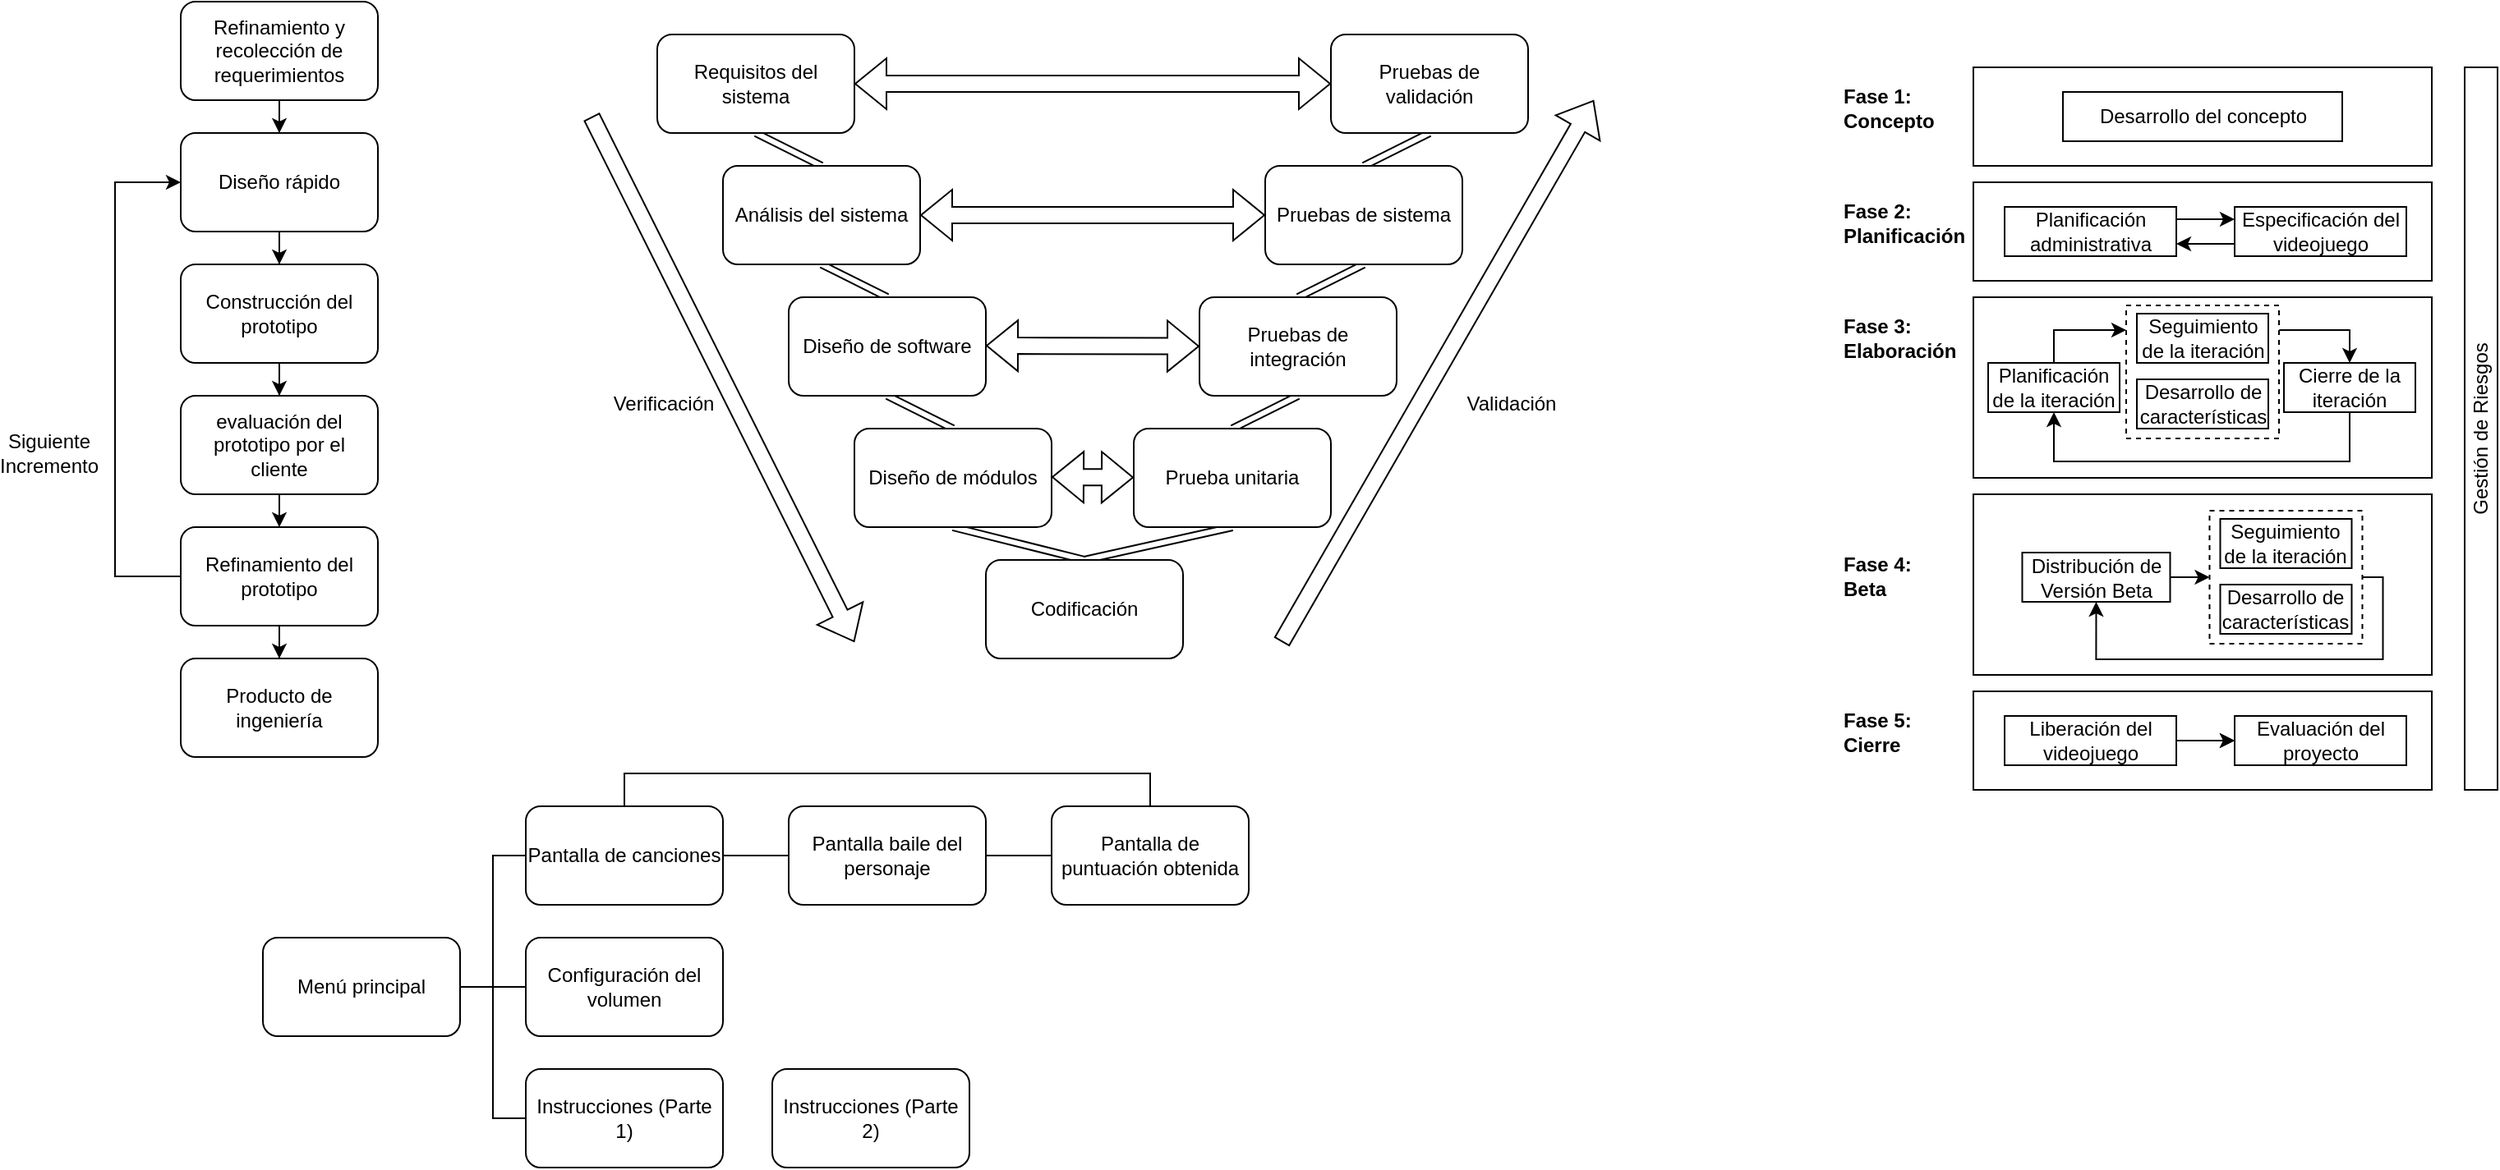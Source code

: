 <mxfile version="20.2.3" type="github">
  <diagram id="AxCxbLC-Ea25Rph6K4ID" name="Page-1">
    <mxGraphModel dx="825" dy="516" grid="1" gridSize="10" guides="1" tooltips="1" connect="1" arrows="1" fold="1" page="1" pageScale="1" pageWidth="827" pageHeight="1169" math="0" shadow="0">
      <root>
        <mxCell id="0" />
        <mxCell id="1" parent="0" />
        <mxCell id="DNy3k772g0ASiSFVBkv8-5" style="edgeStyle=orthogonalEdgeStyle;rounded=0;orthogonalLoop=1;jettySize=auto;html=1;" parent="1" source="DNy3k772g0ASiSFVBkv8-1" target="DNy3k772g0ASiSFVBkv8-2" edge="1">
          <mxGeometry relative="1" as="geometry" />
        </mxCell>
        <mxCell id="DNy3k772g0ASiSFVBkv8-1" value="Refinamiento y recolección de requerimientos" style="rounded=1;whiteSpace=wrap;html=1;" parent="1" vertex="1">
          <mxGeometry x="150" y="120" width="120" height="60" as="geometry" />
        </mxCell>
        <mxCell id="DNy3k772g0ASiSFVBkv8-7" value="" style="edgeStyle=orthogonalEdgeStyle;rounded=0;orthogonalLoop=1;jettySize=auto;html=1;" parent="1" source="DNy3k772g0ASiSFVBkv8-2" target="DNy3k772g0ASiSFVBkv8-6" edge="1">
          <mxGeometry relative="1" as="geometry" />
        </mxCell>
        <mxCell id="DNy3k772g0ASiSFVBkv8-2" value="Diseño rápido" style="rounded=1;whiteSpace=wrap;html=1;" parent="1" vertex="1">
          <mxGeometry x="150" y="200" width="120" height="60" as="geometry" />
        </mxCell>
        <mxCell id="DNy3k772g0ASiSFVBkv8-9" value="" style="edgeStyle=orthogonalEdgeStyle;rounded=0;orthogonalLoop=1;jettySize=auto;html=1;" parent="1" source="DNy3k772g0ASiSFVBkv8-6" target="DNy3k772g0ASiSFVBkv8-8" edge="1">
          <mxGeometry relative="1" as="geometry" />
        </mxCell>
        <mxCell id="DNy3k772g0ASiSFVBkv8-6" value="Construcción del prototipo" style="rounded=1;whiteSpace=wrap;html=1;" parent="1" vertex="1">
          <mxGeometry x="150" y="280" width="120" height="60" as="geometry" />
        </mxCell>
        <mxCell id="DNy3k772g0ASiSFVBkv8-11" value="" style="edgeStyle=orthogonalEdgeStyle;rounded=0;orthogonalLoop=1;jettySize=auto;html=1;" parent="1" source="DNy3k772g0ASiSFVBkv8-8" target="DNy3k772g0ASiSFVBkv8-10" edge="1">
          <mxGeometry relative="1" as="geometry" />
        </mxCell>
        <mxCell id="DNy3k772g0ASiSFVBkv8-8" value="evaluación del prototipo por el cliente" style="rounded=1;whiteSpace=wrap;html=1;" parent="1" vertex="1">
          <mxGeometry x="150" y="360" width="120" height="60" as="geometry" />
        </mxCell>
        <mxCell id="DNy3k772g0ASiSFVBkv8-12" style="edgeStyle=orthogonalEdgeStyle;rounded=0;orthogonalLoop=1;jettySize=auto;html=1;entryX=0;entryY=0.5;entryDx=0;entryDy=0;" parent="1" source="DNy3k772g0ASiSFVBkv8-10" target="DNy3k772g0ASiSFVBkv8-2" edge="1">
          <mxGeometry relative="1" as="geometry">
            <Array as="points">
              <mxPoint x="110" y="470" />
              <mxPoint x="110" y="230" />
            </Array>
          </mxGeometry>
        </mxCell>
        <mxCell id="DNy3k772g0ASiSFVBkv8-14" value="" style="edgeStyle=orthogonalEdgeStyle;rounded=0;orthogonalLoop=1;jettySize=auto;html=1;" parent="1" source="DNy3k772g0ASiSFVBkv8-10" target="DNy3k772g0ASiSFVBkv8-13" edge="1">
          <mxGeometry relative="1" as="geometry" />
        </mxCell>
        <mxCell id="DNy3k772g0ASiSFVBkv8-10" value="Refinamiento del prototipo" style="rounded=1;whiteSpace=wrap;html=1;" parent="1" vertex="1">
          <mxGeometry x="150" y="440" width="120" height="60" as="geometry" />
        </mxCell>
        <mxCell id="DNy3k772g0ASiSFVBkv8-13" value="Producto de ingeniería" style="rounded=1;whiteSpace=wrap;html=1;" parent="1" vertex="1">
          <mxGeometry x="150" y="520" width="120" height="60" as="geometry" />
        </mxCell>
        <mxCell id="DNy3k772g0ASiSFVBkv8-15" value="Siguiente&lt;br&gt;Incremento" style="text;html=1;strokeColor=none;fillColor=none;align=center;verticalAlign=middle;whiteSpace=wrap;rounded=0;" parent="1" vertex="1">
          <mxGeometry x="40" y="380" width="60" height="30" as="geometry" />
        </mxCell>
        <mxCell id="DNy3k772g0ASiSFVBkv8-29" style="edgeStyle=none;shape=link;rounded=0;orthogonalLoop=1;jettySize=auto;html=1;exitX=0.5;exitY=1;exitDx=0;exitDy=0;entryX=0.5;entryY=0;entryDx=0;entryDy=0;" parent="1" source="DNy3k772g0ASiSFVBkv8-17" target="DNy3k772g0ASiSFVBkv8-18" edge="1">
          <mxGeometry relative="1" as="geometry" />
        </mxCell>
        <mxCell id="DNy3k772g0ASiSFVBkv8-17" value="Requisitos del sistema" style="rounded=1;whiteSpace=wrap;html=1;" parent="1" vertex="1">
          <mxGeometry x="440" y="140" width="120" height="60" as="geometry" />
        </mxCell>
        <mxCell id="DNy3k772g0ASiSFVBkv8-30" style="edgeStyle=none;shape=link;rounded=0;orthogonalLoop=1;jettySize=auto;html=1;exitX=0.5;exitY=1;exitDx=0;exitDy=0;entryX=0.5;entryY=0;entryDx=0;entryDy=0;" parent="1" source="DNy3k772g0ASiSFVBkv8-18" target="DNy3k772g0ASiSFVBkv8-19" edge="1">
          <mxGeometry relative="1" as="geometry" />
        </mxCell>
        <mxCell id="DNy3k772g0ASiSFVBkv8-18" value="Análisis del sistema" style="rounded=1;whiteSpace=wrap;html=1;" parent="1" vertex="1">
          <mxGeometry x="480" y="220" width="120" height="60" as="geometry" />
        </mxCell>
        <mxCell id="DNy3k772g0ASiSFVBkv8-31" style="edgeStyle=none;shape=link;rounded=0;orthogonalLoop=1;jettySize=auto;html=1;exitX=0.5;exitY=1;exitDx=0;exitDy=0;entryX=0.5;entryY=0;entryDx=0;entryDy=0;" parent="1" source="DNy3k772g0ASiSFVBkv8-19" target="DNy3k772g0ASiSFVBkv8-20" edge="1">
          <mxGeometry relative="1" as="geometry" />
        </mxCell>
        <mxCell id="DNy3k772g0ASiSFVBkv8-19" value="Diseño de software" style="rounded=1;whiteSpace=wrap;html=1;" parent="1" vertex="1">
          <mxGeometry x="520" y="300" width="120" height="60" as="geometry" />
        </mxCell>
        <mxCell id="DNy3k772g0ASiSFVBkv8-32" style="edgeStyle=none;shape=link;rounded=0;orthogonalLoop=1;jettySize=auto;html=1;exitX=0.5;exitY=1;exitDx=0;exitDy=0;entryX=0.5;entryY=0;entryDx=0;entryDy=0;" parent="1" source="DNy3k772g0ASiSFVBkv8-20" target="DNy3k772g0ASiSFVBkv8-21" edge="1">
          <mxGeometry relative="1" as="geometry" />
        </mxCell>
        <mxCell id="DNy3k772g0ASiSFVBkv8-20" value="Diseño de módulos" style="rounded=1;whiteSpace=wrap;html=1;" parent="1" vertex="1">
          <mxGeometry x="560" y="380" width="120" height="60" as="geometry" />
        </mxCell>
        <mxCell id="DNy3k772g0ASiSFVBkv8-33" style="edgeStyle=none;shape=link;rounded=0;orthogonalLoop=1;jettySize=auto;html=1;exitX=0.5;exitY=0;exitDx=0;exitDy=0;entryX=0.5;entryY=1;entryDx=0;entryDy=0;" parent="1" source="DNy3k772g0ASiSFVBkv8-21" target="DNy3k772g0ASiSFVBkv8-22" edge="1">
          <mxGeometry relative="1" as="geometry" />
        </mxCell>
        <mxCell id="DNy3k772g0ASiSFVBkv8-21" value="Codificación" style="rounded=1;whiteSpace=wrap;html=1;" parent="1" vertex="1">
          <mxGeometry x="640" y="460" width="120" height="60" as="geometry" />
        </mxCell>
        <mxCell id="DNy3k772g0ASiSFVBkv8-34" style="edgeStyle=none;shape=link;rounded=0;orthogonalLoop=1;jettySize=auto;html=1;exitX=0.5;exitY=0;exitDx=0;exitDy=0;entryX=0.5;entryY=1;entryDx=0;entryDy=0;" parent="1" source="DNy3k772g0ASiSFVBkv8-22" target="DNy3k772g0ASiSFVBkv8-23" edge="1">
          <mxGeometry relative="1" as="geometry" />
        </mxCell>
        <mxCell id="DNy3k772g0ASiSFVBkv8-22" value="Prueba unitaria" style="rounded=1;whiteSpace=wrap;html=1;" parent="1" vertex="1">
          <mxGeometry x="730" y="380" width="120" height="60" as="geometry" />
        </mxCell>
        <mxCell id="DNy3k772g0ASiSFVBkv8-35" style="edgeStyle=none;shape=link;rounded=0;orthogonalLoop=1;jettySize=auto;html=1;exitX=0.5;exitY=0;exitDx=0;exitDy=0;entryX=0.5;entryY=1;entryDx=0;entryDy=0;" parent="1" source="DNy3k772g0ASiSFVBkv8-23" target="DNy3k772g0ASiSFVBkv8-24" edge="1">
          <mxGeometry relative="1" as="geometry" />
        </mxCell>
        <mxCell id="DNy3k772g0ASiSFVBkv8-23" value="Pruebas de integración" style="rounded=1;whiteSpace=wrap;html=1;" parent="1" vertex="1">
          <mxGeometry x="770" y="300" width="120" height="60" as="geometry" />
        </mxCell>
        <mxCell id="DNy3k772g0ASiSFVBkv8-36" style="edgeStyle=none;shape=link;rounded=0;orthogonalLoop=1;jettySize=auto;html=1;exitX=0.5;exitY=0;exitDx=0;exitDy=0;entryX=0.5;entryY=1;entryDx=0;entryDy=0;" parent="1" source="DNy3k772g0ASiSFVBkv8-24" target="DNy3k772g0ASiSFVBkv8-25" edge="1">
          <mxGeometry relative="1" as="geometry" />
        </mxCell>
        <mxCell id="DNy3k772g0ASiSFVBkv8-24" value="Pruebas de sistema" style="rounded=1;whiteSpace=wrap;html=1;" parent="1" vertex="1">
          <mxGeometry x="810" y="220" width="120" height="60" as="geometry" />
        </mxCell>
        <mxCell id="DNy3k772g0ASiSFVBkv8-25" value="Pruebas de validación" style="rounded=1;whiteSpace=wrap;html=1;" parent="1" vertex="1">
          <mxGeometry x="850" y="140" width="120" height="60" as="geometry" />
        </mxCell>
        <mxCell id="DNy3k772g0ASiSFVBkv8-40" value="" style="shape=flexArrow;endArrow=classic;startArrow=classic;html=1;rounded=0;entryX=0;entryY=0.5;entryDx=0;entryDy=0;exitX=1;exitY=0.5;exitDx=0;exitDy=0;" parent="1" source="DNy3k772g0ASiSFVBkv8-17" target="DNy3k772g0ASiSFVBkv8-25" edge="1">
          <mxGeometry width="100" height="100" relative="1" as="geometry">
            <mxPoint x="630" y="210" as="sourcePoint" />
            <mxPoint x="730" y="110" as="targetPoint" />
          </mxGeometry>
        </mxCell>
        <mxCell id="DNy3k772g0ASiSFVBkv8-41" value="" style="shape=flexArrow;endArrow=classic;startArrow=classic;html=1;rounded=0;exitX=1;exitY=0.5;exitDx=0;exitDy=0;" parent="1" source="DNy3k772g0ASiSFVBkv8-18" target="DNy3k772g0ASiSFVBkv8-24" edge="1">
          <mxGeometry width="100" height="100" relative="1" as="geometry">
            <mxPoint x="650" y="249.5" as="sourcePoint" />
            <mxPoint x="800" y="250" as="targetPoint" />
          </mxGeometry>
        </mxCell>
        <mxCell id="DNy3k772g0ASiSFVBkv8-42" value="" style="shape=flexArrow;endArrow=classic;startArrow=classic;html=1;rounded=0;exitX=1;exitY=0.5;exitDx=0;exitDy=0;" parent="1" target="DNy3k772g0ASiSFVBkv8-23" edge="1">
          <mxGeometry width="100" height="100" relative="1" as="geometry">
            <mxPoint x="640" y="329.5" as="sourcePoint" />
            <mxPoint x="760" y="330" as="targetPoint" />
          </mxGeometry>
        </mxCell>
        <mxCell id="DNy3k772g0ASiSFVBkv8-43" value="" style="shape=flexArrow;endArrow=classic;startArrow=classic;html=1;rounded=0;exitX=1;exitY=0.5;exitDx=0;exitDy=0;" parent="1" target="DNy3k772g0ASiSFVBkv8-22" edge="1">
          <mxGeometry width="100" height="100" relative="1" as="geometry">
            <mxPoint x="680" y="409.5" as="sourcePoint" />
            <mxPoint x="730" y="410" as="targetPoint" />
          </mxGeometry>
        </mxCell>
        <mxCell id="DNy3k772g0ASiSFVBkv8-44" value="" style="shape=flexArrow;endArrow=classic;html=1;rounded=0;" parent="1" edge="1">
          <mxGeometry width="50" height="50" relative="1" as="geometry">
            <mxPoint x="400" y="190" as="sourcePoint" />
            <mxPoint x="560" y="510" as="targetPoint" />
          </mxGeometry>
        </mxCell>
        <mxCell id="DNy3k772g0ASiSFVBkv8-45" value="" style="shape=flexArrow;endArrow=classic;html=1;rounded=0;" parent="1" edge="1">
          <mxGeometry width="50" height="50" relative="1" as="geometry">
            <mxPoint x="820" y="510" as="sourcePoint" />
            <mxPoint x="1010" y="180" as="targetPoint" />
          </mxGeometry>
        </mxCell>
        <mxCell id="DNy3k772g0ASiSFVBkv8-46" value="Verificación" style="text;html=1;strokeColor=none;fillColor=none;align=center;verticalAlign=middle;whiteSpace=wrap;rounded=0;" parent="1" vertex="1">
          <mxGeometry x="414" y="350" width="60" height="30" as="geometry" />
        </mxCell>
        <mxCell id="DNy3k772g0ASiSFVBkv8-47" value="Validación" style="text;html=1;strokeColor=none;fillColor=none;align=center;verticalAlign=middle;whiteSpace=wrap;rounded=0;" parent="1" vertex="1">
          <mxGeometry x="930" y="350" width="60" height="30" as="geometry" />
        </mxCell>
        <mxCell id="hIoY1X2tBjPMkqKbFY_H-1" value="" style="rounded=0;whiteSpace=wrap;html=1;" vertex="1" parent="1">
          <mxGeometry x="1241" y="160" width="279" height="60" as="geometry" />
        </mxCell>
        <mxCell id="hIoY1X2tBjPMkqKbFY_H-2" value="Desarrollo del concepto" style="rounded=0;whiteSpace=wrap;html=1;" vertex="1" parent="1">
          <mxGeometry x="1295.5" y="175" width="170" height="30" as="geometry" />
        </mxCell>
        <mxCell id="hIoY1X2tBjPMkqKbFY_H-3" value="&lt;b&gt;Fase 1:&lt;br&gt;Concepto&lt;br&gt;&lt;/b&gt;" style="text;html=1;strokeColor=none;fillColor=none;align=left;verticalAlign=middle;whiteSpace=wrap;rounded=0;" vertex="1" parent="1">
          <mxGeometry x="1160" y="170" width="60" height="30" as="geometry" />
        </mxCell>
        <mxCell id="hIoY1X2tBjPMkqKbFY_H-4" value="" style="rounded=0;whiteSpace=wrap;html=1;" vertex="1" parent="1">
          <mxGeometry x="1241" y="230" width="279" height="60" as="geometry" />
        </mxCell>
        <mxCell id="hIoY1X2tBjPMkqKbFY_H-32" style="edgeStyle=orthogonalEdgeStyle;rounded=0;orthogonalLoop=1;jettySize=auto;html=1;exitX=1;exitY=0.25;exitDx=0;exitDy=0;entryX=0;entryY=0.25;entryDx=0;entryDy=0;" edge="1" parent="1" source="hIoY1X2tBjPMkqKbFY_H-5" target="hIoY1X2tBjPMkqKbFY_H-7">
          <mxGeometry relative="1" as="geometry" />
        </mxCell>
        <mxCell id="hIoY1X2tBjPMkqKbFY_H-5" value="Planificación administrativa" style="rounded=0;whiteSpace=wrap;html=1;" vertex="1" parent="1">
          <mxGeometry x="1260" y="245" width="104.5" height="30" as="geometry" />
        </mxCell>
        <mxCell id="hIoY1X2tBjPMkqKbFY_H-6" value="&lt;b&gt;Fase 2:&lt;br&gt;Planificación&lt;br&gt;&lt;/b&gt;" style="text;html=1;strokeColor=none;fillColor=none;align=left;verticalAlign=middle;whiteSpace=wrap;rounded=0;" vertex="1" parent="1">
          <mxGeometry x="1160" y="240" width="80" height="30" as="geometry" />
        </mxCell>
        <mxCell id="hIoY1X2tBjPMkqKbFY_H-33" style="edgeStyle=orthogonalEdgeStyle;rounded=0;orthogonalLoop=1;jettySize=auto;html=1;entryX=1;entryY=0.75;entryDx=0;entryDy=0;exitX=0;exitY=0.75;exitDx=0;exitDy=0;" edge="1" parent="1" source="hIoY1X2tBjPMkqKbFY_H-7" target="hIoY1X2tBjPMkqKbFY_H-5">
          <mxGeometry relative="1" as="geometry" />
        </mxCell>
        <mxCell id="hIoY1X2tBjPMkqKbFY_H-7" value="Especificación del videojuego" style="rounded=0;whiteSpace=wrap;html=1;" vertex="1" parent="1">
          <mxGeometry x="1400" y="245" width="104.5" height="30" as="geometry" />
        </mxCell>
        <mxCell id="hIoY1X2tBjPMkqKbFY_H-8" value="" style="rounded=0;whiteSpace=wrap;html=1;" vertex="1" parent="1">
          <mxGeometry x="1241" y="300" width="279" height="110" as="geometry" />
        </mxCell>
        <mxCell id="hIoY1X2tBjPMkqKbFY_H-17" style="edgeStyle=orthogonalEdgeStyle;rounded=0;orthogonalLoop=1;jettySize=auto;html=1;" edge="1" parent="1" source="hIoY1X2tBjPMkqKbFY_H-9" target="hIoY1X2tBjPMkqKbFY_H-15">
          <mxGeometry relative="1" as="geometry">
            <mxPoint x="1320" y="320" as="targetPoint" />
            <Array as="points">
              <mxPoint x="1290" y="320" />
            </Array>
          </mxGeometry>
        </mxCell>
        <mxCell id="hIoY1X2tBjPMkqKbFY_H-9" value="Planificación de la iteración" style="rounded=0;whiteSpace=wrap;html=1;" vertex="1" parent="1">
          <mxGeometry x="1250" y="340" width="80" height="30" as="geometry" />
        </mxCell>
        <mxCell id="hIoY1X2tBjPMkqKbFY_H-10" value="&lt;b&gt;Fase 3:&lt;br&gt;Elaboración&lt;br&gt;&lt;/b&gt;" style="text;html=1;strokeColor=none;fillColor=none;align=left;verticalAlign=middle;whiteSpace=wrap;rounded=0;" vertex="1" parent="1">
          <mxGeometry x="1160" y="310" width="80" height="30" as="geometry" />
        </mxCell>
        <mxCell id="hIoY1X2tBjPMkqKbFY_H-19" style="edgeStyle=orthogonalEdgeStyle;rounded=0;orthogonalLoop=1;jettySize=auto;html=1;entryX=0.5;entryY=1;entryDx=0;entryDy=0;" edge="1" parent="1" source="hIoY1X2tBjPMkqKbFY_H-11" target="hIoY1X2tBjPMkqKbFY_H-9">
          <mxGeometry relative="1" as="geometry">
            <Array as="points">
              <mxPoint x="1470" y="400" />
              <mxPoint x="1290" y="400" />
            </Array>
          </mxGeometry>
        </mxCell>
        <mxCell id="hIoY1X2tBjPMkqKbFY_H-11" value="Cierre de la iteración" style="rounded=0;whiteSpace=wrap;html=1;" vertex="1" parent="1">
          <mxGeometry x="1430" y="340" width="80" height="30" as="geometry" />
        </mxCell>
        <mxCell id="hIoY1X2tBjPMkqKbFY_H-12" value="Seguimiento de la iteración" style="rounded=0;whiteSpace=wrap;html=1;" vertex="1" parent="1">
          <mxGeometry x="1340.5" y="310" width="80" height="30" as="geometry" />
        </mxCell>
        <mxCell id="hIoY1X2tBjPMkqKbFY_H-13" value="Desarrollo de características" style="rounded=0;whiteSpace=wrap;html=1;" vertex="1" parent="1">
          <mxGeometry x="1340.5" y="350" width="80" height="30" as="geometry" />
        </mxCell>
        <mxCell id="hIoY1X2tBjPMkqKbFY_H-18" style="edgeStyle=orthogonalEdgeStyle;rounded=0;orthogonalLoop=1;jettySize=auto;html=1;exitX=1.001;exitY=0.185;exitDx=0;exitDy=0;entryX=0.5;entryY=0;entryDx=0;entryDy=0;exitPerimeter=0;" edge="1" parent="1" source="hIoY1X2tBjPMkqKbFY_H-15" target="hIoY1X2tBjPMkqKbFY_H-11">
          <mxGeometry relative="1" as="geometry">
            <Array as="points">
              <mxPoint x="1470" y="320" />
            </Array>
          </mxGeometry>
        </mxCell>
        <mxCell id="hIoY1X2tBjPMkqKbFY_H-15" value="" style="rounded=0;whiteSpace=wrap;html=1;fillColor=none;dashed=1;" vertex="1" parent="1">
          <mxGeometry x="1334" y="305" width="93" height="81" as="geometry" />
        </mxCell>
        <mxCell id="hIoY1X2tBjPMkqKbFY_H-20" value="" style="rounded=0;whiteSpace=wrap;html=1;" vertex="1" parent="1">
          <mxGeometry x="1241" y="420" width="279" height="110" as="geometry" />
        </mxCell>
        <mxCell id="hIoY1X2tBjPMkqKbFY_H-30" style="edgeStyle=orthogonalEdgeStyle;rounded=0;orthogonalLoop=1;jettySize=auto;html=1;" edge="1" parent="1" source="hIoY1X2tBjPMkqKbFY_H-22" target="hIoY1X2tBjPMkqKbFY_H-29">
          <mxGeometry relative="1" as="geometry" />
        </mxCell>
        <mxCell id="hIoY1X2tBjPMkqKbFY_H-22" value="Distribución de Versión Beta" style="rounded=0;whiteSpace=wrap;html=1;" vertex="1" parent="1">
          <mxGeometry x="1270.74" y="455.5" width="90" height="30" as="geometry" />
        </mxCell>
        <mxCell id="hIoY1X2tBjPMkqKbFY_H-23" value="&lt;b&gt;Fase 4:&lt;br&gt;Beta&lt;br&gt;&lt;/b&gt;" style="text;html=1;strokeColor=none;fillColor=none;align=left;verticalAlign=middle;whiteSpace=wrap;rounded=0;" vertex="1" parent="1">
          <mxGeometry x="1160" y="455" width="80" height="30" as="geometry" />
        </mxCell>
        <mxCell id="hIoY1X2tBjPMkqKbFY_H-26" value="Seguimiento de la iteración" style="rounded=0;whiteSpace=wrap;html=1;" vertex="1" parent="1">
          <mxGeometry x="1391.24" y="435" width="80" height="30" as="geometry" />
        </mxCell>
        <mxCell id="hIoY1X2tBjPMkqKbFY_H-27" value="Desarrollo de características" style="rounded=0;whiteSpace=wrap;html=1;" vertex="1" parent="1">
          <mxGeometry x="1391.24" y="475" width="80" height="30" as="geometry" />
        </mxCell>
        <mxCell id="hIoY1X2tBjPMkqKbFY_H-31" style="edgeStyle=orthogonalEdgeStyle;rounded=0;orthogonalLoop=1;jettySize=auto;html=1;entryX=0.5;entryY=1;entryDx=0;entryDy=0;" edge="1" parent="1" source="hIoY1X2tBjPMkqKbFY_H-29" target="hIoY1X2tBjPMkqKbFY_H-22">
          <mxGeometry relative="1" as="geometry">
            <Array as="points">
              <mxPoint x="1490.24" y="470.5" />
              <mxPoint x="1490.24" y="520.5" />
              <mxPoint x="1316.24" y="520.5" />
            </Array>
          </mxGeometry>
        </mxCell>
        <mxCell id="hIoY1X2tBjPMkqKbFY_H-29" value="" style="rounded=0;whiteSpace=wrap;html=1;fillColor=none;dashed=1;" vertex="1" parent="1">
          <mxGeometry x="1384.74" y="430" width="93" height="81" as="geometry" />
        </mxCell>
        <mxCell id="hIoY1X2tBjPMkqKbFY_H-34" value="" style="rounded=0;whiteSpace=wrap;html=1;" vertex="1" parent="1">
          <mxGeometry x="1241" y="540" width="279" height="60" as="geometry" />
        </mxCell>
        <mxCell id="hIoY1X2tBjPMkqKbFY_H-40" value="" style="edgeStyle=orthogonalEdgeStyle;rounded=0;orthogonalLoop=1;jettySize=auto;html=1;" edge="1" parent="1" source="hIoY1X2tBjPMkqKbFY_H-36" target="hIoY1X2tBjPMkqKbFY_H-39">
          <mxGeometry relative="1" as="geometry" />
        </mxCell>
        <mxCell id="hIoY1X2tBjPMkqKbFY_H-41" style="edgeStyle=orthogonalEdgeStyle;rounded=0;orthogonalLoop=1;jettySize=auto;html=1;entryX=0;entryY=0.5;entryDx=0;entryDy=0;" edge="1" parent="1" source="hIoY1X2tBjPMkqKbFY_H-36" target="hIoY1X2tBjPMkqKbFY_H-39">
          <mxGeometry relative="1" as="geometry" />
        </mxCell>
        <mxCell id="hIoY1X2tBjPMkqKbFY_H-36" value="Liberación del videojuego" style="rounded=0;whiteSpace=wrap;html=1;" vertex="1" parent="1">
          <mxGeometry x="1260" y="555" width="104.5" height="30" as="geometry" />
        </mxCell>
        <mxCell id="hIoY1X2tBjPMkqKbFY_H-37" value="&lt;b&gt;Fase 5:&lt;br&gt;Cierre&lt;br&gt;&lt;/b&gt;" style="text;html=1;strokeColor=none;fillColor=none;align=left;verticalAlign=middle;whiteSpace=wrap;rounded=0;" vertex="1" parent="1">
          <mxGeometry x="1160" y="550" width="80" height="30" as="geometry" />
        </mxCell>
        <mxCell id="hIoY1X2tBjPMkqKbFY_H-39" value="Evaluación del proyecto" style="rounded=0;whiteSpace=wrap;html=1;" vertex="1" parent="1">
          <mxGeometry x="1400" y="555" width="104.5" height="30" as="geometry" />
        </mxCell>
        <mxCell id="hIoY1X2tBjPMkqKbFY_H-42" value="Gestión de Riesgos" style="rounded=0;whiteSpace=wrap;html=1;fillColor=none;horizontal=0;verticalAlign=middle;textDirection=rtl;direction=east;flipH=1;flipV=1;" vertex="1" parent="1">
          <mxGeometry x="1540" y="160" width="20" height="440" as="geometry" />
        </mxCell>
        <mxCell id="hIoY1X2tBjPMkqKbFY_H-47" style="edgeStyle=orthogonalEdgeStyle;rounded=0;orthogonalLoop=1;jettySize=auto;html=1;entryX=0;entryY=0.5;entryDx=0;entryDy=0;endArrow=none;endFill=0;" edge="1" parent="1" source="hIoY1X2tBjPMkqKbFY_H-43" target="hIoY1X2tBjPMkqKbFY_H-44">
          <mxGeometry relative="1" as="geometry" />
        </mxCell>
        <mxCell id="hIoY1X2tBjPMkqKbFY_H-48" style="edgeStyle=orthogonalEdgeStyle;rounded=0;orthogonalLoop=1;jettySize=auto;html=1;exitX=1;exitY=0.5;exitDx=0;exitDy=0;endArrow=none;endFill=0;" edge="1" parent="1" source="hIoY1X2tBjPMkqKbFY_H-43" target="hIoY1X2tBjPMkqKbFY_H-45">
          <mxGeometry relative="1" as="geometry" />
        </mxCell>
        <mxCell id="hIoY1X2tBjPMkqKbFY_H-49" style="edgeStyle=orthogonalEdgeStyle;rounded=0;orthogonalLoop=1;jettySize=auto;html=1;exitX=1;exitY=0.5;exitDx=0;exitDy=0;entryX=0;entryY=0.5;entryDx=0;entryDy=0;endArrow=none;endFill=0;" edge="1" parent="1" source="hIoY1X2tBjPMkqKbFY_H-43" target="hIoY1X2tBjPMkqKbFY_H-46">
          <mxGeometry relative="1" as="geometry" />
        </mxCell>
        <mxCell id="hIoY1X2tBjPMkqKbFY_H-43" value="Menú principal" style="rounded=1;whiteSpace=wrap;html=1;fillColor=none;" vertex="1" parent="1">
          <mxGeometry x="200" y="690" width="120" height="60" as="geometry" />
        </mxCell>
        <mxCell id="hIoY1X2tBjPMkqKbFY_H-52" style="edgeStyle=orthogonalEdgeStyle;rounded=0;orthogonalLoop=1;jettySize=auto;html=1;exitX=1;exitY=0.5;exitDx=0;exitDy=0;entryX=0;entryY=0.5;entryDx=0;entryDy=0;endArrow=none;endFill=0;" edge="1" parent="1" source="hIoY1X2tBjPMkqKbFY_H-44" target="hIoY1X2tBjPMkqKbFY_H-51">
          <mxGeometry relative="1" as="geometry" />
        </mxCell>
        <mxCell id="hIoY1X2tBjPMkqKbFY_H-44" value="Pantalla de canciones" style="rounded=1;whiteSpace=wrap;html=1;fillColor=none;" vertex="1" parent="1">
          <mxGeometry x="360" y="610" width="120" height="60" as="geometry" />
        </mxCell>
        <mxCell id="hIoY1X2tBjPMkqKbFY_H-45" value="Configuración del volumen" style="rounded=1;whiteSpace=wrap;html=1;fillColor=none;" vertex="1" parent="1">
          <mxGeometry x="360" y="690" width="120" height="60" as="geometry" />
        </mxCell>
        <mxCell id="hIoY1X2tBjPMkqKbFY_H-46" value="Instrucciones (Parte 1)" style="rounded=1;whiteSpace=wrap;html=1;fillColor=none;" vertex="1" parent="1">
          <mxGeometry x="360" y="770" width="120" height="60" as="geometry" />
        </mxCell>
        <mxCell id="hIoY1X2tBjPMkqKbFY_H-50" value="Instrucciones (Parte 2)" style="rounded=1;whiteSpace=wrap;html=1;fillColor=none;" vertex="1" parent="1">
          <mxGeometry x="510" y="770" width="120" height="60" as="geometry" />
        </mxCell>
        <mxCell id="hIoY1X2tBjPMkqKbFY_H-54" style="edgeStyle=orthogonalEdgeStyle;rounded=0;orthogonalLoop=1;jettySize=auto;html=1;exitX=1;exitY=0.5;exitDx=0;exitDy=0;entryX=0;entryY=0.5;entryDx=0;entryDy=0;endArrow=none;endFill=0;" edge="1" parent="1" source="hIoY1X2tBjPMkqKbFY_H-51" target="hIoY1X2tBjPMkqKbFY_H-53">
          <mxGeometry relative="1" as="geometry" />
        </mxCell>
        <mxCell id="hIoY1X2tBjPMkqKbFY_H-51" value="Pantalla baile del personaje" style="rounded=1;whiteSpace=wrap;html=1;fillColor=none;" vertex="1" parent="1">
          <mxGeometry x="520" y="610" width="120" height="60" as="geometry" />
        </mxCell>
        <mxCell id="hIoY1X2tBjPMkqKbFY_H-55" style="edgeStyle=orthogonalEdgeStyle;rounded=0;orthogonalLoop=1;jettySize=auto;html=1;exitX=0.5;exitY=0;exitDx=0;exitDy=0;entryX=0.5;entryY=0;entryDx=0;entryDy=0;endArrow=none;endFill=0;" edge="1" parent="1" source="hIoY1X2tBjPMkqKbFY_H-53" target="hIoY1X2tBjPMkqKbFY_H-44">
          <mxGeometry relative="1" as="geometry" />
        </mxCell>
        <mxCell id="hIoY1X2tBjPMkqKbFY_H-53" value="Pantalla de puntuación obtenida" style="rounded=1;whiteSpace=wrap;html=1;fillColor=none;" vertex="1" parent="1">
          <mxGeometry x="680" y="610" width="120" height="60" as="geometry" />
        </mxCell>
      </root>
    </mxGraphModel>
  </diagram>
</mxfile>
